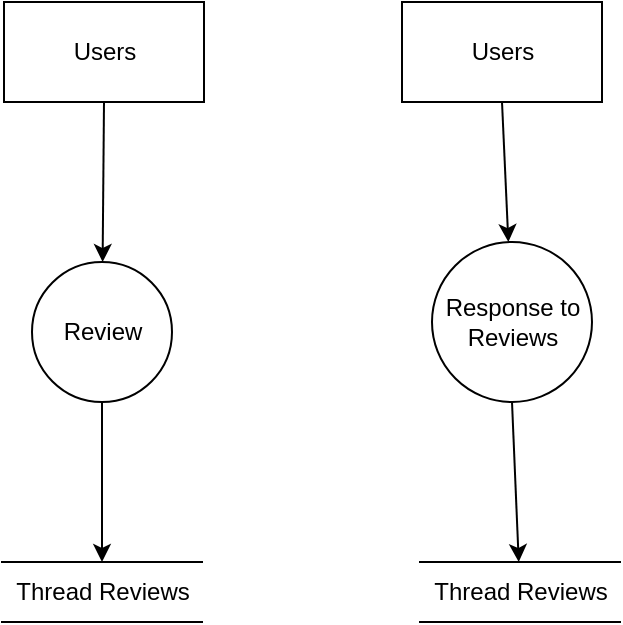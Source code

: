 <mxfile version="14.1.8" type="device"><diagram name="Page-1" id="b520641d-4fe3-3701-9064-5fc419738815"><mxGraphModel dx="552" dy="592" grid="1" gridSize="10" guides="1" tooltips="1" connect="1" arrows="1" fold="1" page="1" pageScale="1" pageWidth="1100" pageHeight="850" background="#ffffff" math="0" shadow="0"><root><mxCell id="0"/><mxCell id="1" parent="0"/><mxCell id="J6BQIgCMgrsC8nmEMs-n-11" value="Thread Reviews" style="html=1;dashed=0;whitespace=wrap;shape=partialRectangle;right=0;left=0;" vertex="1" parent="1"><mxGeometry x="190" y="320" width="100" height="30" as="geometry"/></mxCell><mxCell id="J6BQIgCMgrsC8nmEMs-n-12" value="Users" style="html=1;dashed=0;whitespace=wrap;" vertex="1" parent="1"><mxGeometry x="191" y="40" width="100" height="50" as="geometry"/></mxCell><mxCell id="J6BQIgCMgrsC8nmEMs-n-13" value="Review" style="shape=ellipse;html=1;dashed=0;whitespace=wrap;aspect=fixed;perimeter=ellipsePerimeter;" vertex="1" parent="1"><mxGeometry x="205" y="170" width="70" height="70" as="geometry"/></mxCell><mxCell id="J6BQIgCMgrsC8nmEMs-n-14" value="" style="endArrow=classic;html=1;exitX=0.5;exitY=1;exitDx=0;exitDy=0;" edge="1" parent="1" source="J6BQIgCMgrsC8nmEMs-n-13" target="J6BQIgCMgrsC8nmEMs-n-11"><mxGeometry width="50" height="50" relative="1" as="geometry"><mxPoint x="395" y="330" as="sourcePoint"/><mxPoint x="445" y="280" as="targetPoint"/></mxGeometry></mxCell><mxCell id="J6BQIgCMgrsC8nmEMs-n-15" value="" style="endArrow=classic;html=1;exitX=0.5;exitY=1;exitDx=0;exitDy=0;" edge="1" parent="1" source="J6BQIgCMgrsC8nmEMs-n-12" target="J6BQIgCMgrsC8nmEMs-n-13"><mxGeometry width="50" height="50" relative="1" as="geometry"><mxPoint x="395" y="330" as="sourcePoint"/><mxPoint x="445" y="280" as="targetPoint"/></mxGeometry></mxCell><mxCell id="J6BQIgCMgrsC8nmEMs-n-16" value="Thread Reviews" style="html=1;dashed=0;whitespace=wrap;shape=partialRectangle;right=0;left=0;" vertex="1" parent="1"><mxGeometry x="399" y="320" width="100" height="30" as="geometry"/></mxCell><mxCell id="J6BQIgCMgrsC8nmEMs-n-17" value="Users" style="html=1;dashed=0;whitespace=wrap;" vertex="1" parent="1"><mxGeometry x="390" y="40" width="100" height="50" as="geometry"/></mxCell><mxCell id="J6BQIgCMgrsC8nmEMs-n-18" value="Response to &lt;br&gt;Reviews" style="shape=ellipse;html=1;dashed=0;whitespace=wrap;aspect=fixed;perimeter=ellipsePerimeter;" vertex="1" parent="1"><mxGeometry x="405" y="160" width="80" height="80" as="geometry"/></mxCell><mxCell id="J6BQIgCMgrsC8nmEMs-n-19" value="" style="endArrow=classic;html=1;exitX=0.5;exitY=1;exitDx=0;exitDy=0;" edge="1" parent="1" source="J6BQIgCMgrsC8nmEMs-n-18" target="J6BQIgCMgrsC8nmEMs-n-16"><mxGeometry width="50" height="50" relative="1" as="geometry"><mxPoint x="595" y="330" as="sourcePoint"/><mxPoint x="645" y="280" as="targetPoint"/></mxGeometry></mxCell><mxCell id="J6BQIgCMgrsC8nmEMs-n-20" value="" style="endArrow=classic;html=1;exitX=0.5;exitY=1;exitDx=0;exitDy=0;" edge="1" parent="1" source="J6BQIgCMgrsC8nmEMs-n-17" target="J6BQIgCMgrsC8nmEMs-n-18"><mxGeometry width="50" height="50" relative="1" as="geometry"><mxPoint x="595" y="330" as="sourcePoint"/><mxPoint x="645" y="280" as="targetPoint"/></mxGeometry></mxCell></root></mxGraphModel></diagram></mxfile>